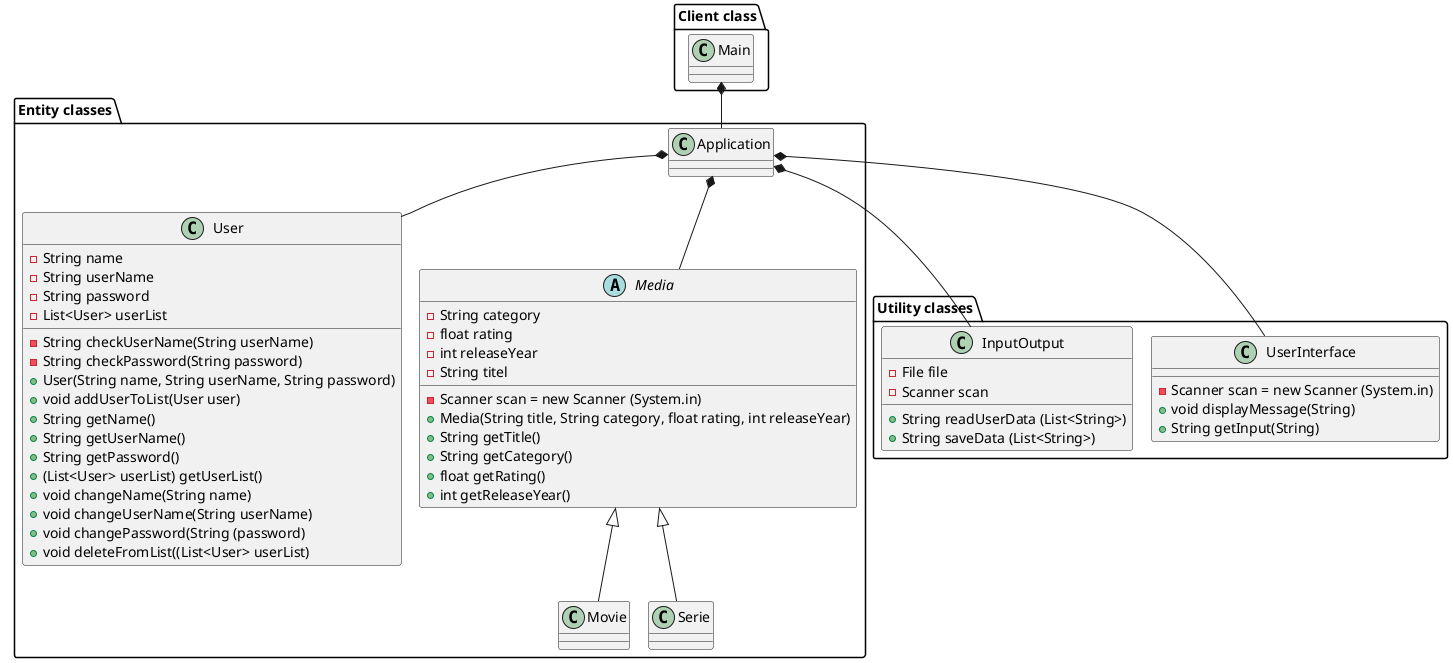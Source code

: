 @startuml
'https://plantuml.com/class-diagram
!pragma layout smetana

'Client Package
package "Client class"{
class Main
}

'Utility Package
package "Utility classes"{
class UserInterface
class InputOutput
}

'Entity Package
package "Entity classes"{
class Movie
class Serie
class Application
class User
abstract Media
}

'Label on Relations !MANGLER
Application *-- UserInterface
Application *-- InputOutput
Application *-- User
Application *-- Media
Media <|-- Serie
Media <|-- Movie
Main *-- Application

'Class Methods & Attributes

User : - String name
User : - String userName
User : - String password
User : - List<User> userList
User : - String checkUserName(String userName)
User : - String checkPassword(String password)
User : + User(String name, String userName, String password)
User : + void addUserToList(User user)
User : + String getName()
User : + String getUserName()
User : + String getPassword()
User : + (List<User> userList) getUserList()
User : + void changeName(String name)
User : + void changeUserName(String userName)
User : + void changePassword(String (password)
User : + void deleteFromList((List<User> userList)


InputOutput : - File file
InputOutput : - Scanner scan
InputOutput : + String readUserData (List<String>)
InputOutput : + String saveData (List<String>)

UserInterface : - Scanner scan = new Scanner (System.in)
UserInterface : + void displayMessage(String)
UserInterface : + String getInput(String)

Media : - Scanner scan = new Scanner (System.in)
Media : - String category
Media : - float rating
Media : - int releaseYear
Media : - String titel
Media : + Media(String title, String category, float rating, int releaseYear)
Media : + String getTitle()
Media : + String getCategory()
Media : + float getRating()
Media : + int getReleaseYear()

@enduml